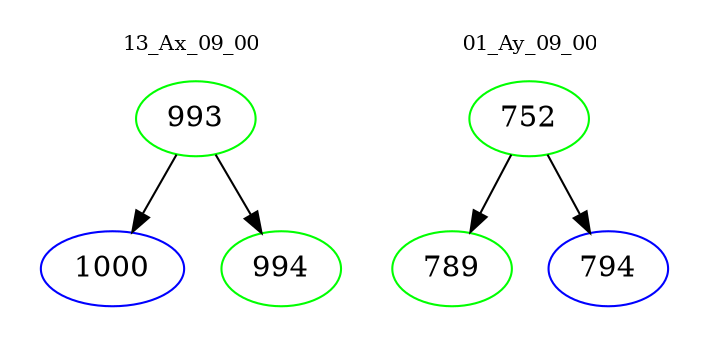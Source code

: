 digraph{
subgraph cluster_0 {
color = white
label = "13_Ax_09_00";
fontsize=10;
T0_993 [label="993", color="green"]
T0_993 -> T0_1000 [color="black"]
T0_1000 [label="1000", color="blue"]
T0_993 -> T0_994 [color="black"]
T0_994 [label="994", color="green"]
}
subgraph cluster_1 {
color = white
label = "01_Ay_09_00";
fontsize=10;
T1_752 [label="752", color="green"]
T1_752 -> T1_789 [color="black"]
T1_789 [label="789", color="green"]
T1_752 -> T1_794 [color="black"]
T1_794 [label="794", color="blue"]
}
}
